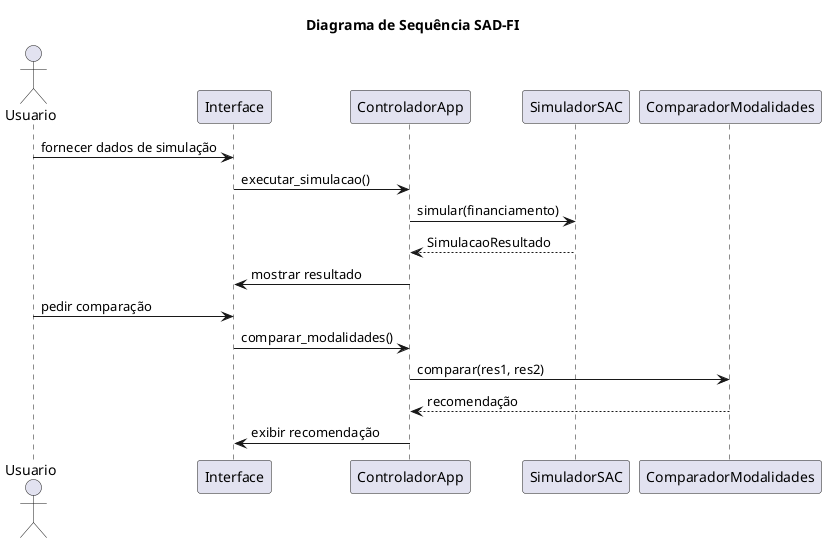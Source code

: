 @startuml
title Diagrama de Sequência SAD-FI

actor Usuario

Usuario -> Interface : fornecer dados de simulação
Interface -> ControladorApp : executar_simulacao()
ControladorApp -> SimuladorSAC : simular(financiamento)
SimuladorSAC --> ControladorApp : SimulacaoResultado
ControladorApp -> Interface : mostrar resultado

Usuario -> Interface : pedir comparação
Interface -> ControladorApp : comparar_modalidades()
ControladorApp -> ComparadorModalidades : comparar(res1, res2)
ComparadorModalidades --> ControladorApp : recomendação
ControladorApp -> Interface : exibir recomendação

@enduml